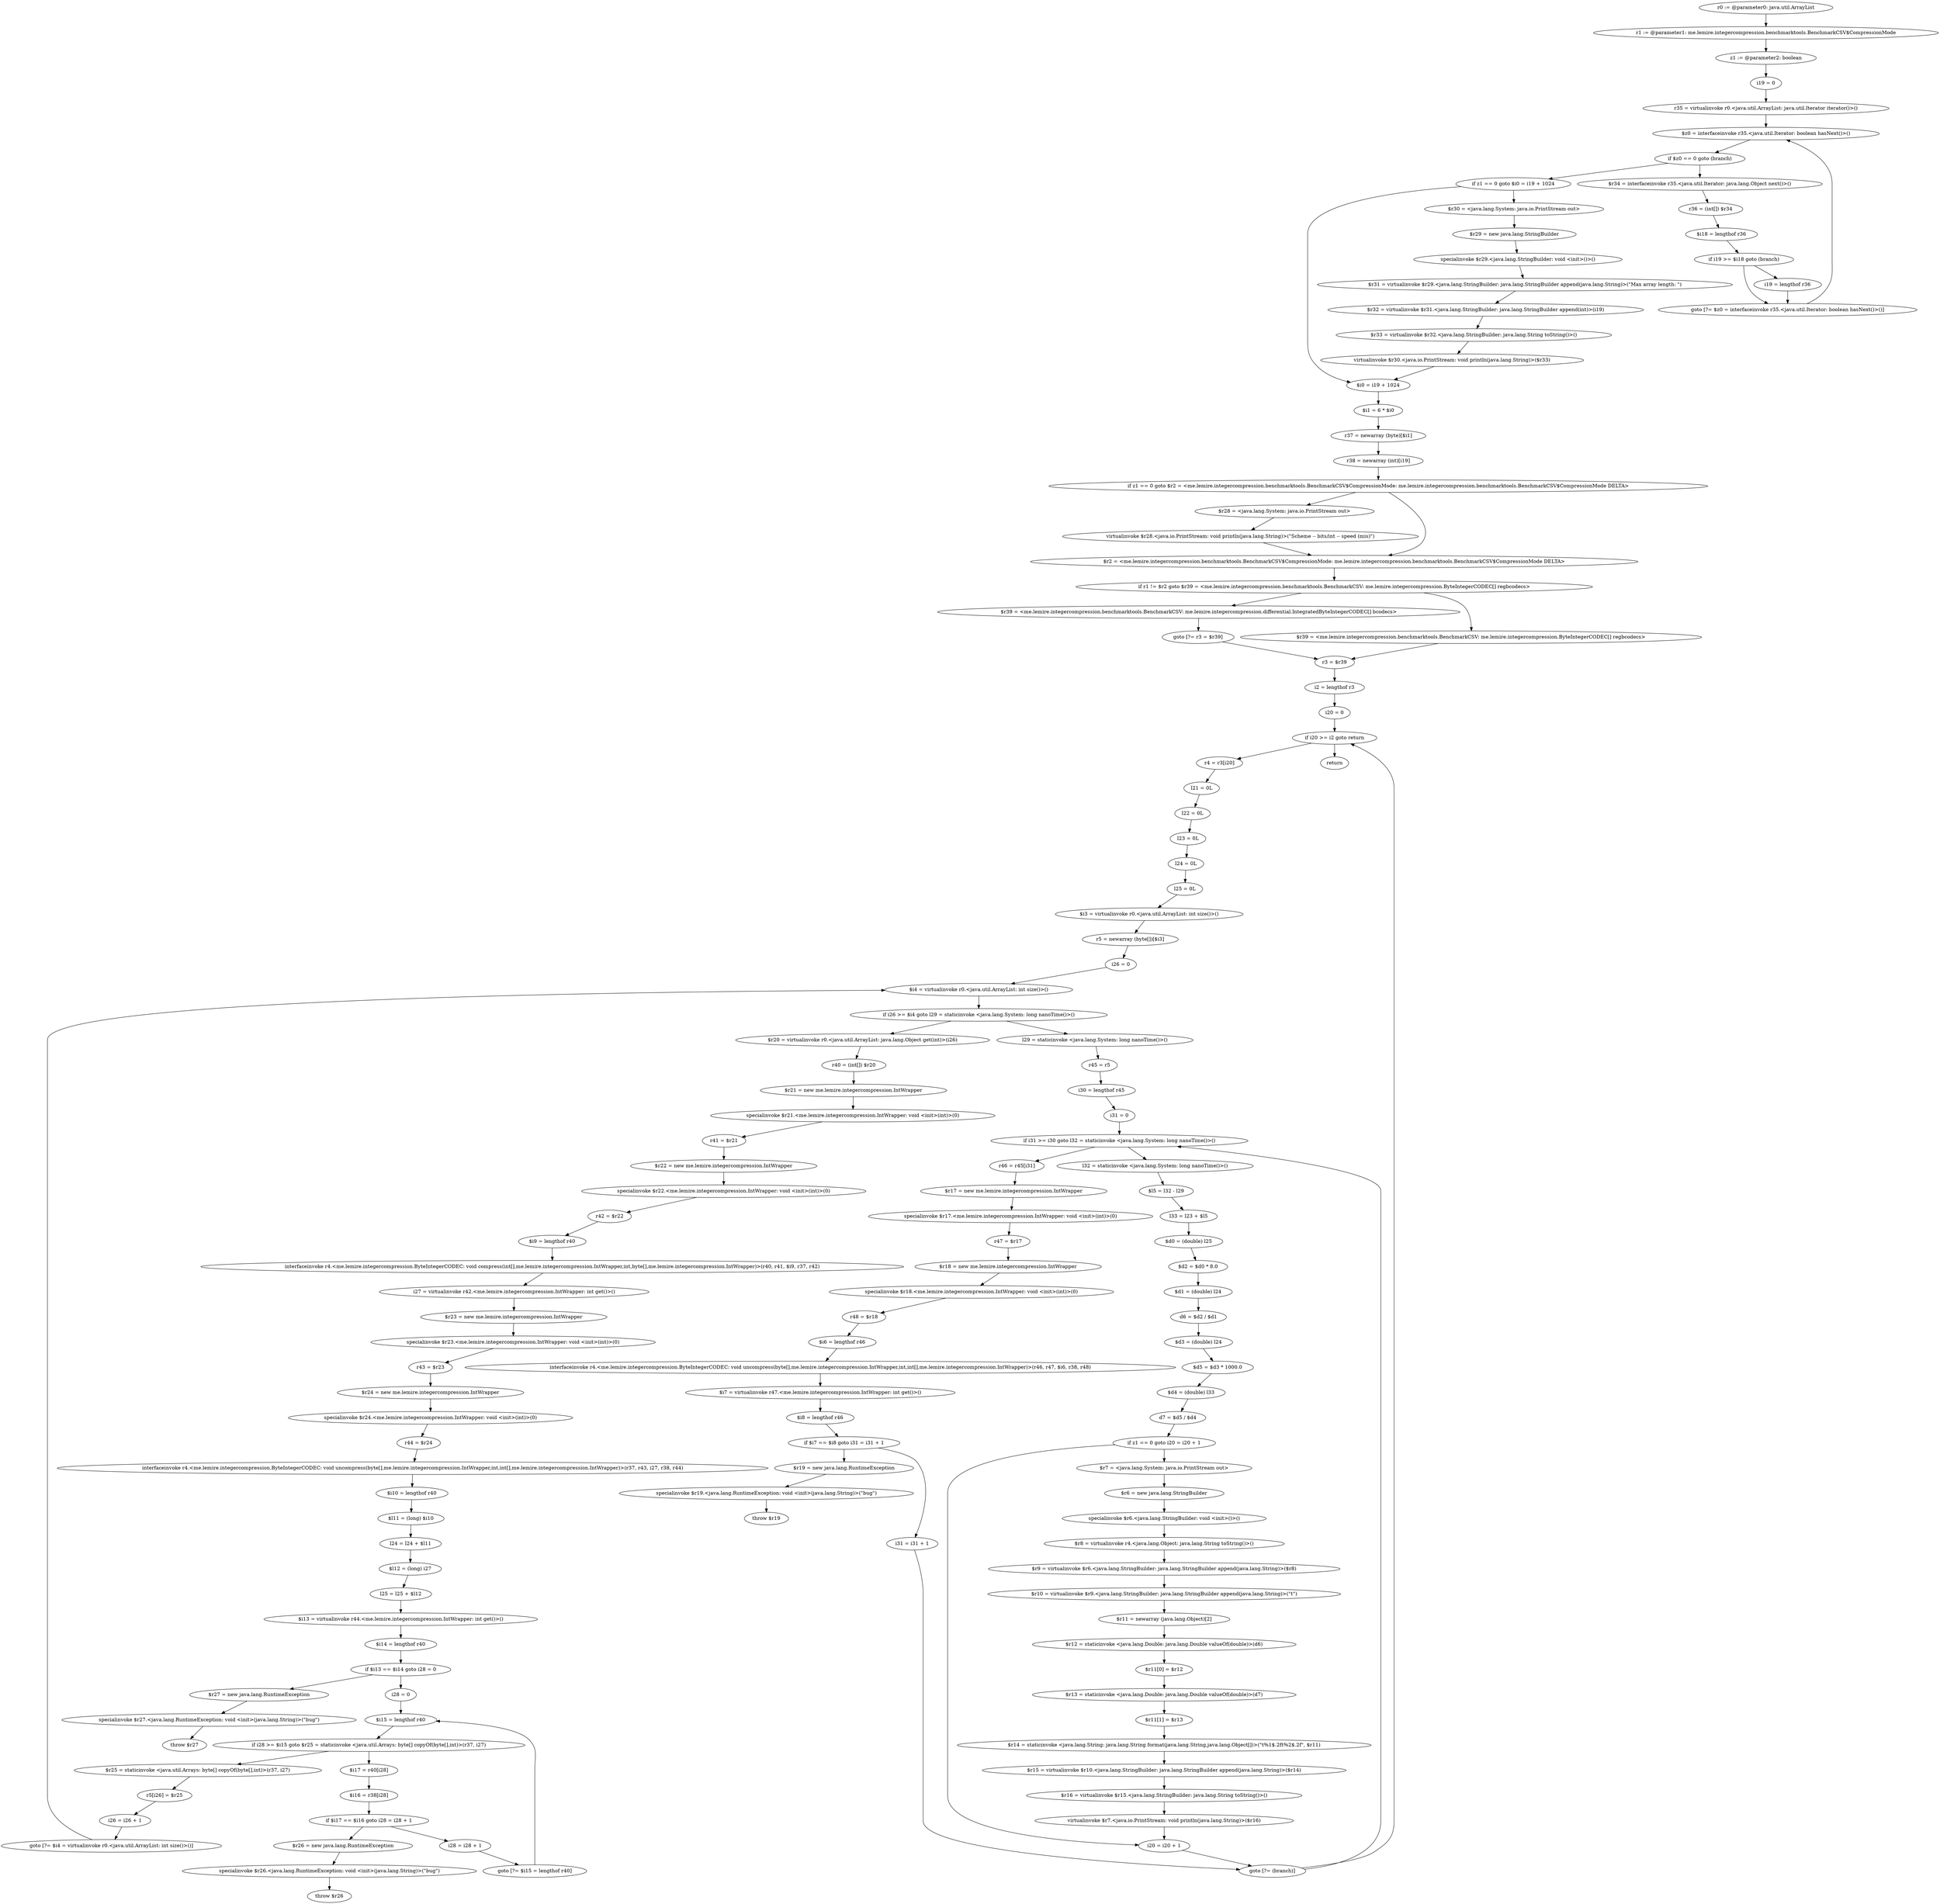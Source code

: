 digraph "unitGraph" {
    "r0 := @parameter0: java.util.ArrayList"
    "r1 := @parameter1: me.lemire.integercompression.benchmarktools.BenchmarkCSV$CompressionMode"
    "z1 := @parameter2: boolean"
    "i19 = 0"
    "r35 = virtualinvoke r0.<java.util.ArrayList: java.util.Iterator iterator()>()"
    "$z0 = interfaceinvoke r35.<java.util.Iterator: boolean hasNext()>()"
    "if $z0 == 0 goto (branch)"
    "$r34 = interfaceinvoke r35.<java.util.Iterator: java.lang.Object next()>()"
    "r36 = (int[]) $r34"
    "$i18 = lengthof r36"
    "if i19 >= $i18 goto (branch)"
    "i19 = lengthof r36"
    "goto [?= $z0 = interfaceinvoke r35.<java.util.Iterator: boolean hasNext()>()]"
    "if z1 == 0 goto $i0 = i19 + 1024"
    "$r30 = <java.lang.System: java.io.PrintStream out>"
    "$r29 = new java.lang.StringBuilder"
    "specialinvoke $r29.<java.lang.StringBuilder: void <init>()>()"
    "$r31 = virtualinvoke $r29.<java.lang.StringBuilder: java.lang.StringBuilder append(java.lang.String)>(\"Max array length: \")"
    "$r32 = virtualinvoke $r31.<java.lang.StringBuilder: java.lang.StringBuilder append(int)>(i19)"
    "$r33 = virtualinvoke $r32.<java.lang.StringBuilder: java.lang.String toString()>()"
    "virtualinvoke $r30.<java.io.PrintStream: void println(java.lang.String)>($r33)"
    "$i0 = i19 + 1024"
    "$i1 = 6 * $i0"
    "r37 = newarray (byte)[$i1]"
    "r38 = newarray (int)[i19]"
    "if z1 == 0 goto $r2 = <me.lemire.integercompression.benchmarktools.BenchmarkCSV$CompressionMode: me.lemire.integercompression.benchmarktools.BenchmarkCSV$CompressionMode DELTA>"
    "$r28 = <java.lang.System: java.io.PrintStream out>"
    "virtualinvoke $r28.<java.io.PrintStream: void println(java.lang.String)>(\"Scheme -- bits/int -- speed (mis)\")"
    "$r2 = <me.lemire.integercompression.benchmarktools.BenchmarkCSV$CompressionMode: me.lemire.integercompression.benchmarktools.BenchmarkCSV$CompressionMode DELTA>"
    "if r1 != $r2 goto $r39 = <me.lemire.integercompression.benchmarktools.BenchmarkCSV: me.lemire.integercompression.ByteIntegerCODEC[] regbcodecs>"
    "$r39 = <me.lemire.integercompression.benchmarktools.BenchmarkCSV: me.lemire.integercompression.differential.IntegratedByteIntegerCODEC[] bcodecs>"
    "goto [?= r3 = $r39]"
    "$r39 = <me.lemire.integercompression.benchmarktools.BenchmarkCSV: me.lemire.integercompression.ByteIntegerCODEC[] regbcodecs>"
    "r3 = $r39"
    "i2 = lengthof r3"
    "i20 = 0"
    "if i20 >= i2 goto return"
    "r4 = r3[i20]"
    "l21 = 0L"
    "l22 = 0L"
    "l23 = 0L"
    "l24 = 0L"
    "l25 = 0L"
    "$i3 = virtualinvoke r0.<java.util.ArrayList: int size()>()"
    "r5 = newarray (byte[])[$i3]"
    "i26 = 0"
    "$i4 = virtualinvoke r0.<java.util.ArrayList: int size()>()"
    "if i26 >= $i4 goto l29 = staticinvoke <java.lang.System: long nanoTime()>()"
    "$r20 = virtualinvoke r0.<java.util.ArrayList: java.lang.Object get(int)>(i26)"
    "r40 = (int[]) $r20"
    "$r21 = new me.lemire.integercompression.IntWrapper"
    "specialinvoke $r21.<me.lemire.integercompression.IntWrapper: void <init>(int)>(0)"
    "r41 = $r21"
    "$r22 = new me.lemire.integercompression.IntWrapper"
    "specialinvoke $r22.<me.lemire.integercompression.IntWrapper: void <init>(int)>(0)"
    "r42 = $r22"
    "$i9 = lengthof r40"
    "interfaceinvoke r4.<me.lemire.integercompression.ByteIntegerCODEC: void compress(int[],me.lemire.integercompression.IntWrapper,int,byte[],me.lemire.integercompression.IntWrapper)>(r40, r41, $i9, r37, r42)"
    "i27 = virtualinvoke r42.<me.lemire.integercompression.IntWrapper: int get()>()"
    "$r23 = new me.lemire.integercompression.IntWrapper"
    "specialinvoke $r23.<me.lemire.integercompression.IntWrapper: void <init>(int)>(0)"
    "r43 = $r23"
    "$r24 = new me.lemire.integercompression.IntWrapper"
    "specialinvoke $r24.<me.lemire.integercompression.IntWrapper: void <init>(int)>(0)"
    "r44 = $r24"
    "interfaceinvoke r4.<me.lemire.integercompression.ByteIntegerCODEC: void uncompress(byte[],me.lemire.integercompression.IntWrapper,int,int[],me.lemire.integercompression.IntWrapper)>(r37, r43, i27, r38, r44)"
    "$i10 = lengthof r40"
    "$l11 = (long) $i10"
    "l24 = l24 + $l11"
    "$l12 = (long) i27"
    "l25 = l25 + $l12"
    "$i13 = virtualinvoke r44.<me.lemire.integercompression.IntWrapper: int get()>()"
    "$i14 = lengthof r40"
    "if $i13 == $i14 goto i28 = 0"
    "$r27 = new java.lang.RuntimeException"
    "specialinvoke $r27.<java.lang.RuntimeException: void <init>(java.lang.String)>(\"bug\")"
    "throw $r27"
    "i28 = 0"
    "$i15 = lengthof r40"
    "if i28 >= $i15 goto $r25 = staticinvoke <java.util.Arrays: byte[] copyOf(byte[],int)>(r37, i27)"
    "$i17 = r40[i28]"
    "$i16 = r38[i28]"
    "if $i17 == $i16 goto i28 = i28 + 1"
    "$r26 = new java.lang.RuntimeException"
    "specialinvoke $r26.<java.lang.RuntimeException: void <init>(java.lang.String)>(\"bug\")"
    "throw $r26"
    "i28 = i28 + 1"
    "goto [?= $i15 = lengthof r40]"
    "$r25 = staticinvoke <java.util.Arrays: byte[] copyOf(byte[],int)>(r37, i27)"
    "r5[i26] = $r25"
    "i26 = i26 + 1"
    "goto [?= $i4 = virtualinvoke r0.<java.util.ArrayList: int size()>()]"
    "l29 = staticinvoke <java.lang.System: long nanoTime()>()"
    "r45 = r5"
    "i30 = lengthof r45"
    "i31 = 0"
    "if i31 >= i30 goto l32 = staticinvoke <java.lang.System: long nanoTime()>()"
    "r46 = r45[i31]"
    "$r17 = new me.lemire.integercompression.IntWrapper"
    "specialinvoke $r17.<me.lemire.integercompression.IntWrapper: void <init>(int)>(0)"
    "r47 = $r17"
    "$r18 = new me.lemire.integercompression.IntWrapper"
    "specialinvoke $r18.<me.lemire.integercompression.IntWrapper: void <init>(int)>(0)"
    "r48 = $r18"
    "$i6 = lengthof r46"
    "interfaceinvoke r4.<me.lemire.integercompression.ByteIntegerCODEC: void uncompress(byte[],me.lemire.integercompression.IntWrapper,int,int[],me.lemire.integercompression.IntWrapper)>(r46, r47, $i6, r38, r48)"
    "$i7 = virtualinvoke r47.<me.lemire.integercompression.IntWrapper: int get()>()"
    "$i8 = lengthof r46"
    "if $i7 == $i8 goto i31 = i31 + 1"
    "$r19 = new java.lang.RuntimeException"
    "specialinvoke $r19.<java.lang.RuntimeException: void <init>(java.lang.String)>(\"bug\")"
    "throw $r19"
    "i31 = i31 + 1"
    "goto [?= (branch)]"
    "l32 = staticinvoke <java.lang.System: long nanoTime()>()"
    "$l5 = l32 - l29"
    "l33 = l23 + $l5"
    "$d0 = (double) l25"
    "$d2 = $d0 * 8.0"
    "$d1 = (double) l24"
    "d6 = $d2 / $d1"
    "$d3 = (double) l24"
    "$d5 = $d3 * 1000.0"
    "$d4 = (double) l33"
    "d7 = $d5 / $d4"
    "if z1 == 0 goto i20 = i20 + 1"
    "$r7 = <java.lang.System: java.io.PrintStream out>"
    "$r6 = new java.lang.StringBuilder"
    "specialinvoke $r6.<java.lang.StringBuilder: void <init>()>()"
    "$r8 = virtualinvoke r4.<java.lang.Object: java.lang.String toString()>()"
    "$r9 = virtualinvoke $r6.<java.lang.StringBuilder: java.lang.StringBuilder append(java.lang.String)>($r8)"
    "$r10 = virtualinvoke $r9.<java.lang.StringBuilder: java.lang.StringBuilder append(java.lang.String)>(\"\t\")"
    "$r11 = newarray (java.lang.Object)[2]"
    "$r12 = staticinvoke <java.lang.Double: java.lang.Double valueOf(double)>(d6)"
    "$r11[0] = $r12"
    "$r13 = staticinvoke <java.lang.Double: java.lang.Double valueOf(double)>(d7)"
    "$r11[1] = $r13"
    "$r14 = staticinvoke <java.lang.String: java.lang.String format(java.lang.String,java.lang.Object[])>(\"\t%1$.2f\t%2$.2f\", $r11)"
    "$r15 = virtualinvoke $r10.<java.lang.StringBuilder: java.lang.StringBuilder append(java.lang.String)>($r14)"
    "$r16 = virtualinvoke $r15.<java.lang.StringBuilder: java.lang.String toString()>()"
    "virtualinvoke $r7.<java.io.PrintStream: void println(java.lang.String)>($r16)"
    "i20 = i20 + 1"
    "return"
    "r0 := @parameter0: java.util.ArrayList"->"r1 := @parameter1: me.lemire.integercompression.benchmarktools.BenchmarkCSV$CompressionMode";
    "r1 := @parameter1: me.lemire.integercompression.benchmarktools.BenchmarkCSV$CompressionMode"->"z1 := @parameter2: boolean";
    "z1 := @parameter2: boolean"->"i19 = 0";
    "i19 = 0"->"r35 = virtualinvoke r0.<java.util.ArrayList: java.util.Iterator iterator()>()";
    "r35 = virtualinvoke r0.<java.util.ArrayList: java.util.Iterator iterator()>()"->"$z0 = interfaceinvoke r35.<java.util.Iterator: boolean hasNext()>()";
    "$z0 = interfaceinvoke r35.<java.util.Iterator: boolean hasNext()>()"->"if $z0 == 0 goto (branch)";
    "if $z0 == 0 goto (branch)"->"$r34 = interfaceinvoke r35.<java.util.Iterator: java.lang.Object next()>()";
    "if $z0 == 0 goto (branch)"->"if z1 == 0 goto $i0 = i19 + 1024";
    "$r34 = interfaceinvoke r35.<java.util.Iterator: java.lang.Object next()>()"->"r36 = (int[]) $r34";
    "r36 = (int[]) $r34"->"$i18 = lengthof r36";
    "$i18 = lengthof r36"->"if i19 >= $i18 goto (branch)";
    "if i19 >= $i18 goto (branch)"->"i19 = lengthof r36";
    "if i19 >= $i18 goto (branch)"->"goto [?= $z0 = interfaceinvoke r35.<java.util.Iterator: boolean hasNext()>()]";
    "i19 = lengthof r36"->"goto [?= $z0 = interfaceinvoke r35.<java.util.Iterator: boolean hasNext()>()]";
    "goto [?= $z0 = interfaceinvoke r35.<java.util.Iterator: boolean hasNext()>()]"->"$z0 = interfaceinvoke r35.<java.util.Iterator: boolean hasNext()>()";
    "if z1 == 0 goto $i0 = i19 + 1024"->"$r30 = <java.lang.System: java.io.PrintStream out>";
    "if z1 == 0 goto $i0 = i19 + 1024"->"$i0 = i19 + 1024";
    "$r30 = <java.lang.System: java.io.PrintStream out>"->"$r29 = new java.lang.StringBuilder";
    "$r29 = new java.lang.StringBuilder"->"specialinvoke $r29.<java.lang.StringBuilder: void <init>()>()";
    "specialinvoke $r29.<java.lang.StringBuilder: void <init>()>()"->"$r31 = virtualinvoke $r29.<java.lang.StringBuilder: java.lang.StringBuilder append(java.lang.String)>(\"Max array length: \")";
    "$r31 = virtualinvoke $r29.<java.lang.StringBuilder: java.lang.StringBuilder append(java.lang.String)>(\"Max array length: \")"->"$r32 = virtualinvoke $r31.<java.lang.StringBuilder: java.lang.StringBuilder append(int)>(i19)";
    "$r32 = virtualinvoke $r31.<java.lang.StringBuilder: java.lang.StringBuilder append(int)>(i19)"->"$r33 = virtualinvoke $r32.<java.lang.StringBuilder: java.lang.String toString()>()";
    "$r33 = virtualinvoke $r32.<java.lang.StringBuilder: java.lang.String toString()>()"->"virtualinvoke $r30.<java.io.PrintStream: void println(java.lang.String)>($r33)";
    "virtualinvoke $r30.<java.io.PrintStream: void println(java.lang.String)>($r33)"->"$i0 = i19 + 1024";
    "$i0 = i19 + 1024"->"$i1 = 6 * $i0";
    "$i1 = 6 * $i0"->"r37 = newarray (byte)[$i1]";
    "r37 = newarray (byte)[$i1]"->"r38 = newarray (int)[i19]";
    "r38 = newarray (int)[i19]"->"if z1 == 0 goto $r2 = <me.lemire.integercompression.benchmarktools.BenchmarkCSV$CompressionMode: me.lemire.integercompression.benchmarktools.BenchmarkCSV$CompressionMode DELTA>";
    "if z1 == 0 goto $r2 = <me.lemire.integercompression.benchmarktools.BenchmarkCSV$CompressionMode: me.lemire.integercompression.benchmarktools.BenchmarkCSV$CompressionMode DELTA>"->"$r28 = <java.lang.System: java.io.PrintStream out>";
    "if z1 == 0 goto $r2 = <me.lemire.integercompression.benchmarktools.BenchmarkCSV$CompressionMode: me.lemire.integercompression.benchmarktools.BenchmarkCSV$CompressionMode DELTA>"->"$r2 = <me.lemire.integercompression.benchmarktools.BenchmarkCSV$CompressionMode: me.lemire.integercompression.benchmarktools.BenchmarkCSV$CompressionMode DELTA>";
    "$r28 = <java.lang.System: java.io.PrintStream out>"->"virtualinvoke $r28.<java.io.PrintStream: void println(java.lang.String)>(\"Scheme -- bits/int -- speed (mis)\")";
    "virtualinvoke $r28.<java.io.PrintStream: void println(java.lang.String)>(\"Scheme -- bits/int -- speed (mis)\")"->"$r2 = <me.lemire.integercompression.benchmarktools.BenchmarkCSV$CompressionMode: me.lemire.integercompression.benchmarktools.BenchmarkCSV$CompressionMode DELTA>";
    "$r2 = <me.lemire.integercompression.benchmarktools.BenchmarkCSV$CompressionMode: me.lemire.integercompression.benchmarktools.BenchmarkCSV$CompressionMode DELTA>"->"if r1 != $r2 goto $r39 = <me.lemire.integercompression.benchmarktools.BenchmarkCSV: me.lemire.integercompression.ByteIntegerCODEC[] regbcodecs>";
    "if r1 != $r2 goto $r39 = <me.lemire.integercompression.benchmarktools.BenchmarkCSV: me.lemire.integercompression.ByteIntegerCODEC[] regbcodecs>"->"$r39 = <me.lemire.integercompression.benchmarktools.BenchmarkCSV: me.lemire.integercompression.differential.IntegratedByteIntegerCODEC[] bcodecs>";
    "if r1 != $r2 goto $r39 = <me.lemire.integercompression.benchmarktools.BenchmarkCSV: me.lemire.integercompression.ByteIntegerCODEC[] regbcodecs>"->"$r39 = <me.lemire.integercompression.benchmarktools.BenchmarkCSV: me.lemire.integercompression.ByteIntegerCODEC[] regbcodecs>";
    "$r39 = <me.lemire.integercompression.benchmarktools.BenchmarkCSV: me.lemire.integercompression.differential.IntegratedByteIntegerCODEC[] bcodecs>"->"goto [?= r3 = $r39]";
    "goto [?= r3 = $r39]"->"r3 = $r39";
    "$r39 = <me.lemire.integercompression.benchmarktools.BenchmarkCSV: me.lemire.integercompression.ByteIntegerCODEC[] regbcodecs>"->"r3 = $r39";
    "r3 = $r39"->"i2 = lengthof r3";
    "i2 = lengthof r3"->"i20 = 0";
    "i20 = 0"->"if i20 >= i2 goto return";
    "if i20 >= i2 goto return"->"r4 = r3[i20]";
    "if i20 >= i2 goto return"->"return";
    "r4 = r3[i20]"->"l21 = 0L";
    "l21 = 0L"->"l22 = 0L";
    "l22 = 0L"->"l23 = 0L";
    "l23 = 0L"->"l24 = 0L";
    "l24 = 0L"->"l25 = 0L";
    "l25 = 0L"->"$i3 = virtualinvoke r0.<java.util.ArrayList: int size()>()";
    "$i3 = virtualinvoke r0.<java.util.ArrayList: int size()>()"->"r5 = newarray (byte[])[$i3]";
    "r5 = newarray (byte[])[$i3]"->"i26 = 0";
    "i26 = 0"->"$i4 = virtualinvoke r0.<java.util.ArrayList: int size()>()";
    "$i4 = virtualinvoke r0.<java.util.ArrayList: int size()>()"->"if i26 >= $i4 goto l29 = staticinvoke <java.lang.System: long nanoTime()>()";
    "if i26 >= $i4 goto l29 = staticinvoke <java.lang.System: long nanoTime()>()"->"$r20 = virtualinvoke r0.<java.util.ArrayList: java.lang.Object get(int)>(i26)";
    "if i26 >= $i4 goto l29 = staticinvoke <java.lang.System: long nanoTime()>()"->"l29 = staticinvoke <java.lang.System: long nanoTime()>()";
    "$r20 = virtualinvoke r0.<java.util.ArrayList: java.lang.Object get(int)>(i26)"->"r40 = (int[]) $r20";
    "r40 = (int[]) $r20"->"$r21 = new me.lemire.integercompression.IntWrapper";
    "$r21 = new me.lemire.integercompression.IntWrapper"->"specialinvoke $r21.<me.lemire.integercompression.IntWrapper: void <init>(int)>(0)";
    "specialinvoke $r21.<me.lemire.integercompression.IntWrapper: void <init>(int)>(0)"->"r41 = $r21";
    "r41 = $r21"->"$r22 = new me.lemire.integercompression.IntWrapper";
    "$r22 = new me.lemire.integercompression.IntWrapper"->"specialinvoke $r22.<me.lemire.integercompression.IntWrapper: void <init>(int)>(0)";
    "specialinvoke $r22.<me.lemire.integercompression.IntWrapper: void <init>(int)>(0)"->"r42 = $r22";
    "r42 = $r22"->"$i9 = lengthof r40";
    "$i9 = lengthof r40"->"interfaceinvoke r4.<me.lemire.integercompression.ByteIntegerCODEC: void compress(int[],me.lemire.integercompression.IntWrapper,int,byte[],me.lemire.integercompression.IntWrapper)>(r40, r41, $i9, r37, r42)";
    "interfaceinvoke r4.<me.lemire.integercompression.ByteIntegerCODEC: void compress(int[],me.lemire.integercompression.IntWrapper,int,byte[],me.lemire.integercompression.IntWrapper)>(r40, r41, $i9, r37, r42)"->"i27 = virtualinvoke r42.<me.lemire.integercompression.IntWrapper: int get()>()";
    "i27 = virtualinvoke r42.<me.lemire.integercompression.IntWrapper: int get()>()"->"$r23 = new me.lemire.integercompression.IntWrapper";
    "$r23 = new me.lemire.integercompression.IntWrapper"->"specialinvoke $r23.<me.lemire.integercompression.IntWrapper: void <init>(int)>(0)";
    "specialinvoke $r23.<me.lemire.integercompression.IntWrapper: void <init>(int)>(0)"->"r43 = $r23";
    "r43 = $r23"->"$r24 = new me.lemire.integercompression.IntWrapper";
    "$r24 = new me.lemire.integercompression.IntWrapper"->"specialinvoke $r24.<me.lemire.integercompression.IntWrapper: void <init>(int)>(0)";
    "specialinvoke $r24.<me.lemire.integercompression.IntWrapper: void <init>(int)>(0)"->"r44 = $r24";
    "r44 = $r24"->"interfaceinvoke r4.<me.lemire.integercompression.ByteIntegerCODEC: void uncompress(byte[],me.lemire.integercompression.IntWrapper,int,int[],me.lemire.integercompression.IntWrapper)>(r37, r43, i27, r38, r44)";
    "interfaceinvoke r4.<me.lemire.integercompression.ByteIntegerCODEC: void uncompress(byte[],me.lemire.integercompression.IntWrapper,int,int[],me.lemire.integercompression.IntWrapper)>(r37, r43, i27, r38, r44)"->"$i10 = lengthof r40";
    "$i10 = lengthof r40"->"$l11 = (long) $i10";
    "$l11 = (long) $i10"->"l24 = l24 + $l11";
    "l24 = l24 + $l11"->"$l12 = (long) i27";
    "$l12 = (long) i27"->"l25 = l25 + $l12";
    "l25 = l25 + $l12"->"$i13 = virtualinvoke r44.<me.lemire.integercompression.IntWrapper: int get()>()";
    "$i13 = virtualinvoke r44.<me.lemire.integercompression.IntWrapper: int get()>()"->"$i14 = lengthof r40";
    "$i14 = lengthof r40"->"if $i13 == $i14 goto i28 = 0";
    "if $i13 == $i14 goto i28 = 0"->"$r27 = new java.lang.RuntimeException";
    "if $i13 == $i14 goto i28 = 0"->"i28 = 0";
    "$r27 = new java.lang.RuntimeException"->"specialinvoke $r27.<java.lang.RuntimeException: void <init>(java.lang.String)>(\"bug\")";
    "specialinvoke $r27.<java.lang.RuntimeException: void <init>(java.lang.String)>(\"bug\")"->"throw $r27";
    "i28 = 0"->"$i15 = lengthof r40";
    "$i15 = lengthof r40"->"if i28 >= $i15 goto $r25 = staticinvoke <java.util.Arrays: byte[] copyOf(byte[],int)>(r37, i27)";
    "if i28 >= $i15 goto $r25 = staticinvoke <java.util.Arrays: byte[] copyOf(byte[],int)>(r37, i27)"->"$i17 = r40[i28]";
    "if i28 >= $i15 goto $r25 = staticinvoke <java.util.Arrays: byte[] copyOf(byte[],int)>(r37, i27)"->"$r25 = staticinvoke <java.util.Arrays: byte[] copyOf(byte[],int)>(r37, i27)";
    "$i17 = r40[i28]"->"$i16 = r38[i28]";
    "$i16 = r38[i28]"->"if $i17 == $i16 goto i28 = i28 + 1";
    "if $i17 == $i16 goto i28 = i28 + 1"->"$r26 = new java.lang.RuntimeException";
    "if $i17 == $i16 goto i28 = i28 + 1"->"i28 = i28 + 1";
    "$r26 = new java.lang.RuntimeException"->"specialinvoke $r26.<java.lang.RuntimeException: void <init>(java.lang.String)>(\"bug\")";
    "specialinvoke $r26.<java.lang.RuntimeException: void <init>(java.lang.String)>(\"bug\")"->"throw $r26";
    "i28 = i28 + 1"->"goto [?= $i15 = lengthof r40]";
    "goto [?= $i15 = lengthof r40]"->"$i15 = lengthof r40";
    "$r25 = staticinvoke <java.util.Arrays: byte[] copyOf(byte[],int)>(r37, i27)"->"r5[i26] = $r25";
    "r5[i26] = $r25"->"i26 = i26 + 1";
    "i26 = i26 + 1"->"goto [?= $i4 = virtualinvoke r0.<java.util.ArrayList: int size()>()]";
    "goto [?= $i4 = virtualinvoke r0.<java.util.ArrayList: int size()>()]"->"$i4 = virtualinvoke r0.<java.util.ArrayList: int size()>()";
    "l29 = staticinvoke <java.lang.System: long nanoTime()>()"->"r45 = r5";
    "r45 = r5"->"i30 = lengthof r45";
    "i30 = lengthof r45"->"i31 = 0";
    "i31 = 0"->"if i31 >= i30 goto l32 = staticinvoke <java.lang.System: long nanoTime()>()";
    "if i31 >= i30 goto l32 = staticinvoke <java.lang.System: long nanoTime()>()"->"r46 = r45[i31]";
    "if i31 >= i30 goto l32 = staticinvoke <java.lang.System: long nanoTime()>()"->"l32 = staticinvoke <java.lang.System: long nanoTime()>()";
    "r46 = r45[i31]"->"$r17 = new me.lemire.integercompression.IntWrapper";
    "$r17 = new me.lemire.integercompression.IntWrapper"->"specialinvoke $r17.<me.lemire.integercompression.IntWrapper: void <init>(int)>(0)";
    "specialinvoke $r17.<me.lemire.integercompression.IntWrapper: void <init>(int)>(0)"->"r47 = $r17";
    "r47 = $r17"->"$r18 = new me.lemire.integercompression.IntWrapper";
    "$r18 = new me.lemire.integercompression.IntWrapper"->"specialinvoke $r18.<me.lemire.integercompression.IntWrapper: void <init>(int)>(0)";
    "specialinvoke $r18.<me.lemire.integercompression.IntWrapper: void <init>(int)>(0)"->"r48 = $r18";
    "r48 = $r18"->"$i6 = lengthof r46";
    "$i6 = lengthof r46"->"interfaceinvoke r4.<me.lemire.integercompression.ByteIntegerCODEC: void uncompress(byte[],me.lemire.integercompression.IntWrapper,int,int[],me.lemire.integercompression.IntWrapper)>(r46, r47, $i6, r38, r48)";
    "interfaceinvoke r4.<me.lemire.integercompression.ByteIntegerCODEC: void uncompress(byte[],me.lemire.integercompression.IntWrapper,int,int[],me.lemire.integercompression.IntWrapper)>(r46, r47, $i6, r38, r48)"->"$i7 = virtualinvoke r47.<me.lemire.integercompression.IntWrapper: int get()>()";
    "$i7 = virtualinvoke r47.<me.lemire.integercompression.IntWrapper: int get()>()"->"$i8 = lengthof r46";
    "$i8 = lengthof r46"->"if $i7 == $i8 goto i31 = i31 + 1";
    "if $i7 == $i8 goto i31 = i31 + 1"->"$r19 = new java.lang.RuntimeException";
    "if $i7 == $i8 goto i31 = i31 + 1"->"i31 = i31 + 1";
    "$r19 = new java.lang.RuntimeException"->"specialinvoke $r19.<java.lang.RuntimeException: void <init>(java.lang.String)>(\"bug\")";
    "specialinvoke $r19.<java.lang.RuntimeException: void <init>(java.lang.String)>(\"bug\")"->"throw $r19";
    "i31 = i31 + 1"->"goto [?= (branch)]";
    "goto [?= (branch)]"->"if i31 >= i30 goto l32 = staticinvoke <java.lang.System: long nanoTime()>()";
    "l32 = staticinvoke <java.lang.System: long nanoTime()>()"->"$l5 = l32 - l29";
    "$l5 = l32 - l29"->"l33 = l23 + $l5";
    "l33 = l23 + $l5"->"$d0 = (double) l25";
    "$d0 = (double) l25"->"$d2 = $d0 * 8.0";
    "$d2 = $d0 * 8.0"->"$d1 = (double) l24";
    "$d1 = (double) l24"->"d6 = $d2 / $d1";
    "d6 = $d2 / $d1"->"$d3 = (double) l24";
    "$d3 = (double) l24"->"$d5 = $d3 * 1000.0";
    "$d5 = $d3 * 1000.0"->"$d4 = (double) l33";
    "$d4 = (double) l33"->"d7 = $d5 / $d4";
    "d7 = $d5 / $d4"->"if z1 == 0 goto i20 = i20 + 1";
    "if z1 == 0 goto i20 = i20 + 1"->"$r7 = <java.lang.System: java.io.PrintStream out>";
    "if z1 == 0 goto i20 = i20 + 1"->"i20 = i20 + 1";
    "$r7 = <java.lang.System: java.io.PrintStream out>"->"$r6 = new java.lang.StringBuilder";
    "$r6 = new java.lang.StringBuilder"->"specialinvoke $r6.<java.lang.StringBuilder: void <init>()>()";
    "specialinvoke $r6.<java.lang.StringBuilder: void <init>()>()"->"$r8 = virtualinvoke r4.<java.lang.Object: java.lang.String toString()>()";
    "$r8 = virtualinvoke r4.<java.lang.Object: java.lang.String toString()>()"->"$r9 = virtualinvoke $r6.<java.lang.StringBuilder: java.lang.StringBuilder append(java.lang.String)>($r8)";
    "$r9 = virtualinvoke $r6.<java.lang.StringBuilder: java.lang.StringBuilder append(java.lang.String)>($r8)"->"$r10 = virtualinvoke $r9.<java.lang.StringBuilder: java.lang.StringBuilder append(java.lang.String)>(\"\t\")";
    "$r10 = virtualinvoke $r9.<java.lang.StringBuilder: java.lang.StringBuilder append(java.lang.String)>(\"\t\")"->"$r11 = newarray (java.lang.Object)[2]";
    "$r11 = newarray (java.lang.Object)[2]"->"$r12 = staticinvoke <java.lang.Double: java.lang.Double valueOf(double)>(d6)";
    "$r12 = staticinvoke <java.lang.Double: java.lang.Double valueOf(double)>(d6)"->"$r11[0] = $r12";
    "$r11[0] = $r12"->"$r13 = staticinvoke <java.lang.Double: java.lang.Double valueOf(double)>(d7)";
    "$r13 = staticinvoke <java.lang.Double: java.lang.Double valueOf(double)>(d7)"->"$r11[1] = $r13";
    "$r11[1] = $r13"->"$r14 = staticinvoke <java.lang.String: java.lang.String format(java.lang.String,java.lang.Object[])>(\"\t%1$.2f\t%2$.2f\", $r11)";
    "$r14 = staticinvoke <java.lang.String: java.lang.String format(java.lang.String,java.lang.Object[])>(\"\t%1$.2f\t%2$.2f\", $r11)"->"$r15 = virtualinvoke $r10.<java.lang.StringBuilder: java.lang.StringBuilder append(java.lang.String)>($r14)";
    "$r15 = virtualinvoke $r10.<java.lang.StringBuilder: java.lang.StringBuilder append(java.lang.String)>($r14)"->"$r16 = virtualinvoke $r15.<java.lang.StringBuilder: java.lang.String toString()>()";
    "$r16 = virtualinvoke $r15.<java.lang.StringBuilder: java.lang.String toString()>()"->"virtualinvoke $r7.<java.io.PrintStream: void println(java.lang.String)>($r16)";
    "virtualinvoke $r7.<java.io.PrintStream: void println(java.lang.String)>($r16)"->"i20 = i20 + 1";
    "i20 = i20 + 1"->"goto [?= (branch)]";
    "goto [?= (branch)]"->"if i20 >= i2 goto return";
}
